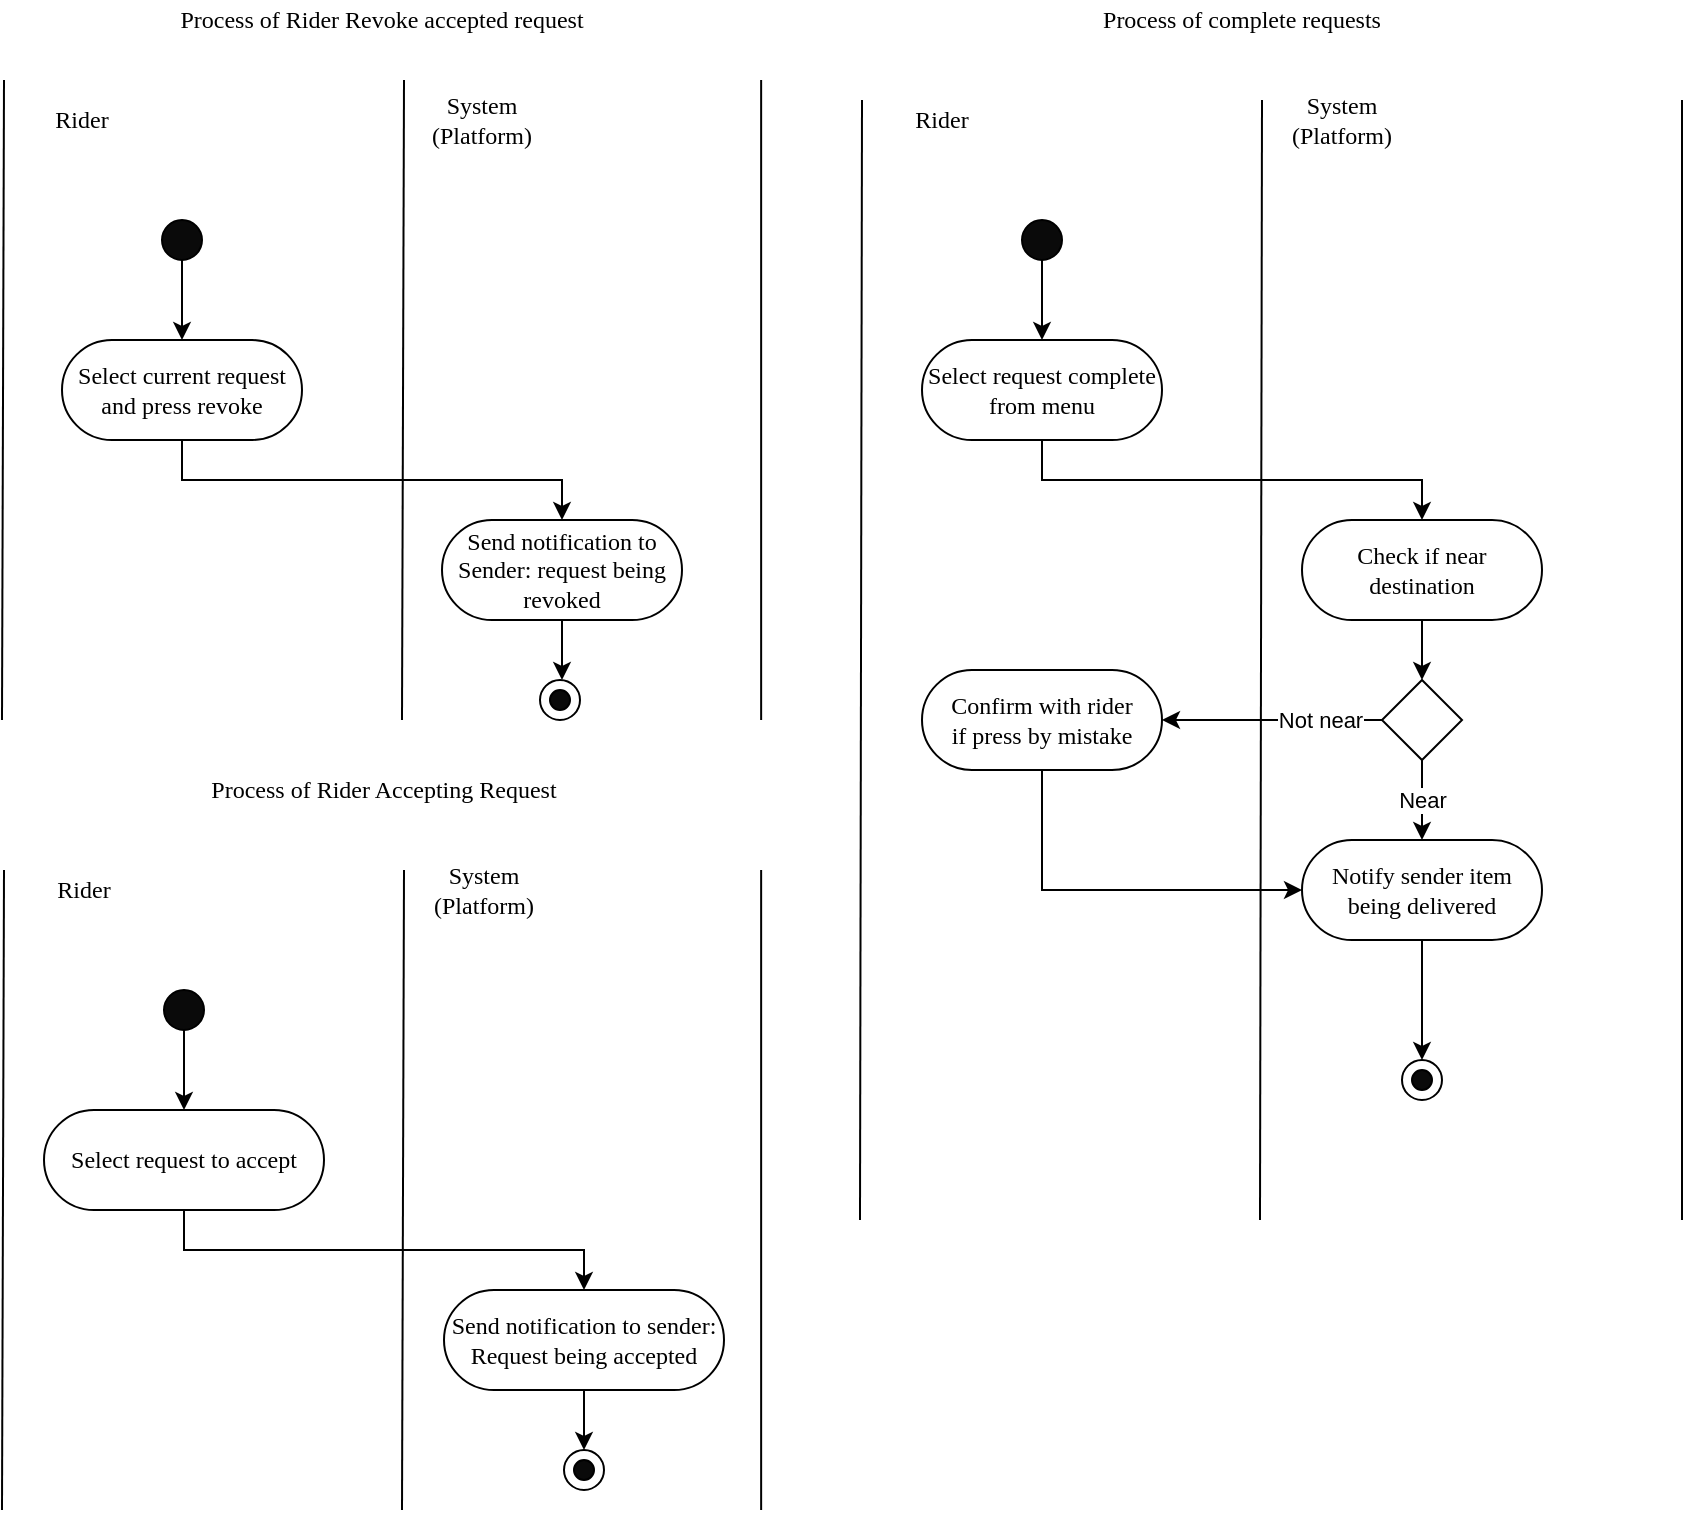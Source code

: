 <mxfile version="13.6.2" type="device"><diagram id="0EG7STp2EF_rGIm7eQaQ" name="Page-1"><mxGraphModel dx="1422" dy="841" grid="1" gridSize="10" guides="1" tooltips="1" connect="1" arrows="1" fold="1" page="1" pageScale="1" pageWidth="850" pageHeight="1100" math="0" shadow="0"><root><mxCell id="0"/><mxCell id="1" parent="0"/><mxCell id="br3GxOq8sKC3BMvjRoR--1" value="Process of Rider Accepting Request" style="text;html=1;strokeColor=none;fillColor=none;align=center;verticalAlign=middle;whiteSpace=wrap;rounded=0;fontSize=12;fontFamily=Times New Roman;" parent="1" vertex="1"><mxGeometry x="482" y="435" width="380" height="20" as="geometry"/></mxCell><mxCell id="br3GxOq8sKC3BMvjRoR--2" value="Rider" style="text;html=1;strokeColor=none;fillColor=none;align=center;verticalAlign=middle;whiteSpace=wrap;rounded=0;fontSize=12;fontFamily=Times New Roman;" parent="1" vertex="1"><mxGeometry x="482" y="485" width="80" height="20" as="geometry"/></mxCell><mxCell id="br3GxOq8sKC3BMvjRoR--3" value="System (Platform)" style="text;html=1;strokeColor=none;fillColor=none;align=center;verticalAlign=middle;whiteSpace=wrap;rounded=0;fontSize=12;fontFamily=Times New Roman;" parent="1" vertex="1"><mxGeometry x="682" y="485" width="80" height="20" as="geometry"/></mxCell><mxCell id="br3GxOq8sKC3BMvjRoR--4" value="" style="endArrow=none;html=1;fontFamily=Times New Roman;fontSize=12;" parent="1" edge="1"><mxGeometry width="50" height="50" relative="1" as="geometry"><mxPoint x="481" y="805" as="sourcePoint"/><mxPoint x="482" y="485" as="targetPoint"/></mxGeometry></mxCell><mxCell id="br3GxOq8sKC3BMvjRoR--5" value="" style="endArrow=none;html=1;fontFamily=Times New Roman;fontSize=12;" parent="1" edge="1"><mxGeometry width="50" height="50" relative="1" as="geometry"><mxPoint x="681" y="805" as="sourcePoint"/><mxPoint x="682" y="485" as="targetPoint"/></mxGeometry></mxCell><mxCell id="br3GxOq8sKC3BMvjRoR--8" style="edgeStyle=orthogonalEdgeStyle;rounded=0;orthogonalLoop=1;jettySize=auto;html=1;exitX=0.5;exitY=1;exitDx=0;exitDy=0;fontFamily=Times New Roman;fontSize=12;" parent="1" source="br3GxOq8sKC3BMvjRoR--9" target="Nk5XH0BlxIZjdT5uVcar-24" edge="1"><mxGeometry relative="1" as="geometry"><mxPoint x="572" y="605" as="targetPoint"/></mxGeometry></mxCell><mxCell id="br3GxOq8sKC3BMvjRoR--9" value="" style="ellipse;whiteSpace=wrap;html=1;fontFamily=Times New Roman;fontSize=12;fillColor=#0A0A0A;" parent="1" vertex="1"><mxGeometry x="562" y="545" width="20" height="20" as="geometry"/></mxCell><mxCell id="br3GxOq8sKC3BMvjRoR--29" value="" style="endArrow=none;html=1;fontFamily=Times New Roman;fontSize=12;" parent="1" edge="1"><mxGeometry width="50" height="50" relative="1" as="geometry"><mxPoint x="860.57" y="805" as="sourcePoint"/><mxPoint x="860.57" y="485" as="targetPoint"/></mxGeometry></mxCell><mxCell id="OlSt6uiDcoTUPKaY7Y58-1" style="edgeStyle=orthogonalEdgeStyle;rounded=0;orthogonalLoop=1;jettySize=auto;html=1;exitX=0.5;exitY=1;exitDx=0;exitDy=0;entryX=0.5;entryY=0;entryDx=0;entryDy=0;" parent="1" source="Nk5XH0BlxIZjdT5uVcar-24" target="OlSt6uiDcoTUPKaY7Y58-2" edge="1"><mxGeometry relative="1" as="geometry"><mxPoint x="762" y="695.0" as="targetPoint"/></mxGeometry></mxCell><mxCell id="Nk5XH0BlxIZjdT5uVcar-24" value="Select request to accept" style="rounded=1;whiteSpace=wrap;html=1;fontFamily=Times New Roman;fontSize=12;arcSize=50;" parent="1" vertex="1"><mxGeometry x="502" y="605" width="140" height="50" as="geometry"/></mxCell><mxCell id="Nk5XH0BlxIZjdT5uVcar-25" value="" style="group" parent="1" vertex="1" connectable="0"><mxGeometry x="762" y="775" width="20" height="20" as="geometry"/></mxCell><mxCell id="br3GxOq8sKC3BMvjRoR--41" value="" style="ellipse;whiteSpace=wrap;html=1;fontFamily=Times New Roman;fontSize=12;fillColor=#FFFFFF;" parent="Nk5XH0BlxIZjdT5uVcar-25" vertex="1"><mxGeometry width="20" height="20" as="geometry"/></mxCell><mxCell id="br3GxOq8sKC3BMvjRoR--42" value="" style="ellipse;whiteSpace=wrap;html=1;fontFamily=Times New Roman;fontSize=12;fillColor=#0A0A0A;" parent="Nk5XH0BlxIZjdT5uVcar-25" vertex="1"><mxGeometry x="5" y="5" width="10" height="10" as="geometry"/></mxCell><mxCell id="Nk5XH0BlxIZjdT5uVcar-100" value="Process of Rider Revoke accepted request" style="text;html=1;strokeColor=none;fillColor=none;align=center;verticalAlign=middle;whiteSpace=wrap;rounded=0;fontSize=12;fontFamily=Times New Roman;" parent="1" vertex="1"><mxGeometry x="481" y="50" width="380" height="20" as="geometry"/></mxCell><mxCell id="Nk5XH0BlxIZjdT5uVcar-101" value="Rider" style="text;html=1;strokeColor=none;fillColor=none;align=center;verticalAlign=middle;whiteSpace=wrap;rounded=0;fontSize=12;fontFamily=Times New Roman;" parent="1" vertex="1"><mxGeometry x="481" y="100" width="80" height="20" as="geometry"/></mxCell><mxCell id="Nk5XH0BlxIZjdT5uVcar-102" value="System (Platform)" style="text;html=1;strokeColor=none;fillColor=none;align=center;verticalAlign=middle;whiteSpace=wrap;rounded=0;fontSize=12;fontFamily=Times New Roman;" parent="1" vertex="1"><mxGeometry x="681" y="100" width="80" height="20" as="geometry"/></mxCell><mxCell id="Nk5XH0BlxIZjdT5uVcar-105" style="edgeStyle=orthogonalEdgeStyle;rounded=0;orthogonalLoop=1;jettySize=auto;html=1;exitX=0.5;exitY=1;exitDx=0;exitDy=0;fontFamily=Times New Roman;fontSize=12;" parent="1" source="Nk5XH0BlxIZjdT5uVcar-106" target="Nk5XH0BlxIZjdT5uVcar-109" edge="1"><mxGeometry relative="1" as="geometry"><mxPoint x="571" y="220" as="targetPoint"/></mxGeometry></mxCell><mxCell id="Nk5XH0BlxIZjdT5uVcar-106" value="" style="ellipse;whiteSpace=wrap;html=1;fontFamily=Times New Roman;fontSize=12;fillColor=#0A0A0A;" parent="1" vertex="1"><mxGeometry x="561" y="160" width="20" height="20" as="geometry"/></mxCell><mxCell id="Nk5XH0BlxIZjdT5uVcar-108" style="edgeStyle=orthogonalEdgeStyle;rounded=0;orthogonalLoop=1;jettySize=auto;html=1;exitX=0.5;exitY=1;exitDx=0;exitDy=0;entryX=0.5;entryY=0;entryDx=0;entryDy=0;strokeWidth=1;" parent="1" source="Nk5XH0BlxIZjdT5uVcar-109" target="Nk5XH0BlxIZjdT5uVcar-114" edge="1"><mxGeometry relative="1" as="geometry"/></mxCell><mxCell id="Nk5XH0BlxIZjdT5uVcar-109" value="Select current request and press revoke" style="rounded=1;whiteSpace=wrap;html=1;fontFamily=Times New Roman;fontSize=12;arcSize=50;" parent="1" vertex="1"><mxGeometry x="511" y="220" width="120" height="50" as="geometry"/></mxCell><mxCell id="Nk5XH0BlxIZjdT5uVcar-113" style="edgeStyle=orthogonalEdgeStyle;rounded=0;orthogonalLoop=1;jettySize=auto;html=1;exitX=0.5;exitY=1;exitDx=0;exitDy=0;strokeWidth=1;" parent="1" source="Nk5XH0BlxIZjdT5uVcar-114" edge="1"><mxGeometry relative="1" as="geometry"><mxPoint x="761.0" y="390.0" as="targetPoint"/></mxGeometry></mxCell><mxCell id="Nk5XH0BlxIZjdT5uVcar-114" value="Send notification to Sender: request being revoked" style="rounded=1;whiteSpace=wrap;html=1;fontFamily=Times New Roman;fontSize=12;arcSize=50;" parent="1" vertex="1"><mxGeometry x="701" y="310" width="120" height="50" as="geometry"/></mxCell><mxCell id="Nk5XH0BlxIZjdT5uVcar-145" value="Process of complete requests" style="text;html=1;strokeColor=none;fillColor=none;align=center;verticalAlign=middle;whiteSpace=wrap;rounded=0;fontSize=12;fontFamily=Times New Roman;" parent="1" vertex="1"><mxGeometry x="911" y="50" width="380" height="20" as="geometry"/></mxCell><mxCell id="Nk5XH0BlxIZjdT5uVcar-146" value="Rider" style="text;html=1;strokeColor=none;fillColor=none;align=center;verticalAlign=middle;whiteSpace=wrap;rounded=0;fontSize=12;fontFamily=Times New Roman;" parent="1" vertex="1"><mxGeometry x="911" y="100" width="80" height="20" as="geometry"/></mxCell><mxCell id="Nk5XH0BlxIZjdT5uVcar-147" value="System (Platform)" style="text;html=1;strokeColor=none;fillColor=none;align=center;verticalAlign=middle;whiteSpace=wrap;rounded=0;fontSize=12;fontFamily=Times New Roman;" parent="1" vertex="1"><mxGeometry x="1111" y="100" width="80" height="20" as="geometry"/></mxCell><mxCell id="Nk5XH0BlxIZjdT5uVcar-148" value="" style="endArrow=none;html=1;fontFamily=Times New Roman;fontSize=12;" parent="1" edge="1"><mxGeometry width="50" height="50" relative="1" as="geometry"><mxPoint x="910" y="660.0" as="sourcePoint"/><mxPoint x="911" y="100" as="targetPoint"/></mxGeometry></mxCell><mxCell id="Nk5XH0BlxIZjdT5uVcar-149" value="" style="endArrow=none;html=1;fontFamily=Times New Roman;fontSize=12;" parent="1" edge="1"><mxGeometry width="50" height="50" relative="1" as="geometry"><mxPoint x="1110" y="660.0" as="sourcePoint"/><mxPoint x="1111" y="100" as="targetPoint"/></mxGeometry></mxCell><mxCell id="Nk5XH0BlxIZjdT5uVcar-150" style="edgeStyle=orthogonalEdgeStyle;rounded=0;orthogonalLoop=1;jettySize=auto;html=1;exitX=0.5;exitY=1;exitDx=0;exitDy=0;fontFamily=Times New Roman;fontSize=12;" parent="1" source="Nk5XH0BlxIZjdT5uVcar-151" target="Nk5XH0BlxIZjdT5uVcar-154" edge="1"><mxGeometry relative="1" as="geometry"><mxPoint x="1001" y="220" as="targetPoint"/></mxGeometry></mxCell><mxCell id="Nk5XH0BlxIZjdT5uVcar-151" value="" style="ellipse;whiteSpace=wrap;html=1;fontFamily=Times New Roman;fontSize=12;fillColor=#0A0A0A;" parent="1" vertex="1"><mxGeometry x="991" y="160" width="20" height="20" as="geometry"/></mxCell><mxCell id="Nk5XH0BlxIZjdT5uVcar-152" value="" style="endArrow=none;html=1;fontFamily=Times New Roman;fontSize=12;" parent="1" edge="1"><mxGeometry width="50" height="50" relative="1" as="geometry"><mxPoint x="1321" y="660.0" as="sourcePoint"/><mxPoint x="1321" y="100" as="targetPoint"/></mxGeometry></mxCell><mxCell id="Nk5XH0BlxIZjdT5uVcar-153" style="edgeStyle=orthogonalEdgeStyle;rounded=0;orthogonalLoop=1;jettySize=auto;html=1;exitX=0.5;exitY=1;exitDx=0;exitDy=0;entryX=0.5;entryY=0;entryDx=0;entryDy=0;strokeWidth=1;" parent="1" source="Nk5XH0BlxIZjdT5uVcar-154" target="Nk5XH0BlxIZjdT5uVcar-159" edge="1"><mxGeometry relative="1" as="geometry"/></mxCell><mxCell id="Nk5XH0BlxIZjdT5uVcar-154" value="Select request complete from menu" style="rounded=1;whiteSpace=wrap;html=1;fontFamily=Times New Roman;fontSize=12;arcSize=50;" parent="1" vertex="1"><mxGeometry x="941" y="220" width="120" height="50" as="geometry"/></mxCell><mxCell id="Nk5XH0BlxIZjdT5uVcar-155" value="" style="group" parent="1" vertex="1" connectable="0"><mxGeometry x="1181" y="580" width="20" height="20" as="geometry"/></mxCell><mxCell id="Nk5XH0BlxIZjdT5uVcar-156" value="" style="ellipse;whiteSpace=wrap;html=1;fontFamily=Times New Roman;fontSize=12;fillColor=#FFFFFF;" parent="Nk5XH0BlxIZjdT5uVcar-155" vertex="1"><mxGeometry width="20" height="20" as="geometry"/></mxCell><mxCell id="Nk5XH0BlxIZjdT5uVcar-157" value="" style="ellipse;whiteSpace=wrap;html=1;fontFamily=Times New Roman;fontSize=12;fillColor=#0A0A0A;" parent="Nk5XH0BlxIZjdT5uVcar-155" vertex="1"><mxGeometry x="5" y="5" width="10" height="10" as="geometry"/></mxCell><mxCell id="Nk5XH0BlxIZjdT5uVcar-158" style="edgeStyle=orthogonalEdgeStyle;rounded=0;orthogonalLoop=1;jettySize=auto;html=1;exitX=0.5;exitY=1;exitDx=0;exitDy=0;strokeWidth=1;" parent="1" source="Nk5XH0BlxIZjdT5uVcar-159" target="Nk5XH0BlxIZjdT5uVcar-163" edge="1"><mxGeometry relative="1" as="geometry"/></mxCell><mxCell id="Nk5XH0BlxIZjdT5uVcar-159" value="Check if near destination" style="rounded=1;whiteSpace=wrap;html=1;fontFamily=Times New Roman;fontSize=12;arcSize=50;" parent="1" vertex="1"><mxGeometry x="1131" y="310" width="120" height="50" as="geometry"/></mxCell><mxCell id="Nk5XH0BlxIZjdT5uVcar-162" value="Near" style="edgeStyle=orthogonalEdgeStyle;rounded=0;orthogonalLoop=1;jettySize=auto;html=1;exitX=0.5;exitY=1;exitDx=0;exitDy=0;strokeWidth=1;entryX=0.5;entryY=0;entryDx=0;entryDy=0;" parent="1" source="Nk5XH0BlxIZjdT5uVcar-163" target="Nk5XH0BlxIZjdT5uVcar-165" edge="1"><mxGeometry relative="1" as="geometry"><mxPoint x="1281" y="460" as="targetPoint"/></mxGeometry></mxCell><mxCell id="OlSt6uiDcoTUPKaY7Y58-12" style="edgeStyle=orthogonalEdgeStyle;rounded=0;orthogonalLoop=1;jettySize=auto;html=1;exitX=0;exitY=0.5;exitDx=0;exitDy=0;entryX=1;entryY=0.5;entryDx=0;entryDy=0;" parent="1" source="Nk5XH0BlxIZjdT5uVcar-163" target="OlSt6uiDcoTUPKaY7Y58-11" edge="1"><mxGeometry relative="1" as="geometry"/></mxCell><mxCell id="wC9rSvTtf7-QRFtmRWV9-1" value="Not near" style="edgeLabel;html=1;align=center;verticalAlign=middle;resizable=0;points=[];" vertex="1" connectable="0" parent="OlSt6uiDcoTUPKaY7Y58-12"><mxGeometry x="-0.709" y="-3" relative="1" as="geometry"><mxPoint x="-15" y="3" as="offset"/></mxGeometry></mxCell><mxCell id="Nk5XH0BlxIZjdT5uVcar-163" value="" style="rhombus;whiteSpace=wrap;html=1;" parent="1" vertex="1"><mxGeometry x="1171" y="390" width="40" height="40" as="geometry"/></mxCell><mxCell id="Nk5XH0BlxIZjdT5uVcar-164" style="edgeStyle=orthogonalEdgeStyle;rounded=0;orthogonalLoop=1;jettySize=auto;html=1;exitX=0.5;exitY=1;exitDx=0;exitDy=0;strokeWidth=1;entryX=0.5;entryY=0;entryDx=0;entryDy=0;" parent="1" source="Nk5XH0BlxIZjdT5uVcar-165" target="Nk5XH0BlxIZjdT5uVcar-156" edge="1"><mxGeometry relative="1" as="geometry"><mxPoint x="1201" y="580" as="targetPoint"/></mxGeometry></mxCell><mxCell id="Nk5XH0BlxIZjdT5uVcar-165" value="Notify sender item being delivered" style="rounded=1;whiteSpace=wrap;html=1;fontFamily=Times New Roman;fontSize=12;arcSize=50;" parent="1" vertex="1"><mxGeometry x="1131" y="470" width="120" height="50" as="geometry"/></mxCell><mxCell id="OlSt6uiDcoTUPKaY7Y58-3" style="edgeStyle=orthogonalEdgeStyle;rounded=0;orthogonalLoop=1;jettySize=auto;html=1;exitX=0.5;exitY=1;exitDx=0;exitDy=0;entryX=0.5;entryY=0;entryDx=0;entryDy=0;" parent="1" source="OlSt6uiDcoTUPKaY7Y58-2" target="br3GxOq8sKC3BMvjRoR--41" edge="1"><mxGeometry relative="1" as="geometry"/></mxCell><mxCell id="OlSt6uiDcoTUPKaY7Y58-2" value="Send notification to sender: Request being accepted" style="rounded=1;whiteSpace=wrap;html=1;fontFamily=Times New Roman;fontSize=12;arcSize=50;" parent="1" vertex="1"><mxGeometry x="702" y="695" width="140" height="50" as="geometry"/></mxCell><mxCell id="OlSt6uiDcoTUPKaY7Y58-4" value="" style="group" parent="1" vertex="1" connectable="0"><mxGeometry x="750" y="390" width="20" height="20" as="geometry"/></mxCell><mxCell id="OlSt6uiDcoTUPKaY7Y58-5" value="" style="ellipse;whiteSpace=wrap;html=1;fontFamily=Times New Roman;fontSize=12;fillColor=#FFFFFF;" parent="OlSt6uiDcoTUPKaY7Y58-4" vertex="1"><mxGeometry width="20" height="20" as="geometry"/></mxCell><mxCell id="OlSt6uiDcoTUPKaY7Y58-6" value="" style="ellipse;whiteSpace=wrap;html=1;fontFamily=Times New Roman;fontSize=12;fillColor=#0A0A0A;" parent="OlSt6uiDcoTUPKaY7Y58-4" vertex="1"><mxGeometry x="5" y="5" width="10" height="10" as="geometry"/></mxCell><mxCell id="OlSt6uiDcoTUPKaY7Y58-7" value="" style="endArrow=none;html=1;fontFamily=Times New Roman;fontSize=12;" parent="1" edge="1"><mxGeometry width="50" height="50" relative="1" as="geometry"><mxPoint x="481" y="410.0" as="sourcePoint"/><mxPoint x="482.0" y="90" as="targetPoint"/></mxGeometry></mxCell><mxCell id="OlSt6uiDcoTUPKaY7Y58-8" value="" style="endArrow=none;html=1;fontFamily=Times New Roman;fontSize=12;" parent="1" edge="1"><mxGeometry width="50" height="50" relative="1" as="geometry"><mxPoint x="681" y="410.0" as="sourcePoint"/><mxPoint x="682" y="90" as="targetPoint"/></mxGeometry></mxCell><mxCell id="OlSt6uiDcoTUPKaY7Y58-9" value="" style="endArrow=none;html=1;fontFamily=Times New Roman;fontSize=12;" parent="1" edge="1"><mxGeometry width="50" height="50" relative="1" as="geometry"><mxPoint x="860.57" y="410.0" as="sourcePoint"/><mxPoint x="860.57" y="90" as="targetPoint"/></mxGeometry></mxCell><mxCell id="OlSt6uiDcoTUPKaY7Y58-13" style="edgeStyle=orthogonalEdgeStyle;rounded=0;orthogonalLoop=1;jettySize=auto;html=1;exitX=0.5;exitY=1;exitDx=0;exitDy=0;entryX=0;entryY=0.5;entryDx=0;entryDy=0;" parent="1" source="OlSt6uiDcoTUPKaY7Y58-11" target="Nk5XH0BlxIZjdT5uVcar-165" edge="1"><mxGeometry relative="1" as="geometry"/></mxCell><mxCell id="OlSt6uiDcoTUPKaY7Y58-11" value="Confirm with rider&lt;br&gt;if press by mistake" style="rounded=1;whiteSpace=wrap;html=1;fontFamily=Times New Roman;fontSize=12;arcSize=50;" parent="1" vertex="1"><mxGeometry x="941" y="385" width="120" height="50" as="geometry"/></mxCell></root></mxGraphModel></diagram></mxfile>